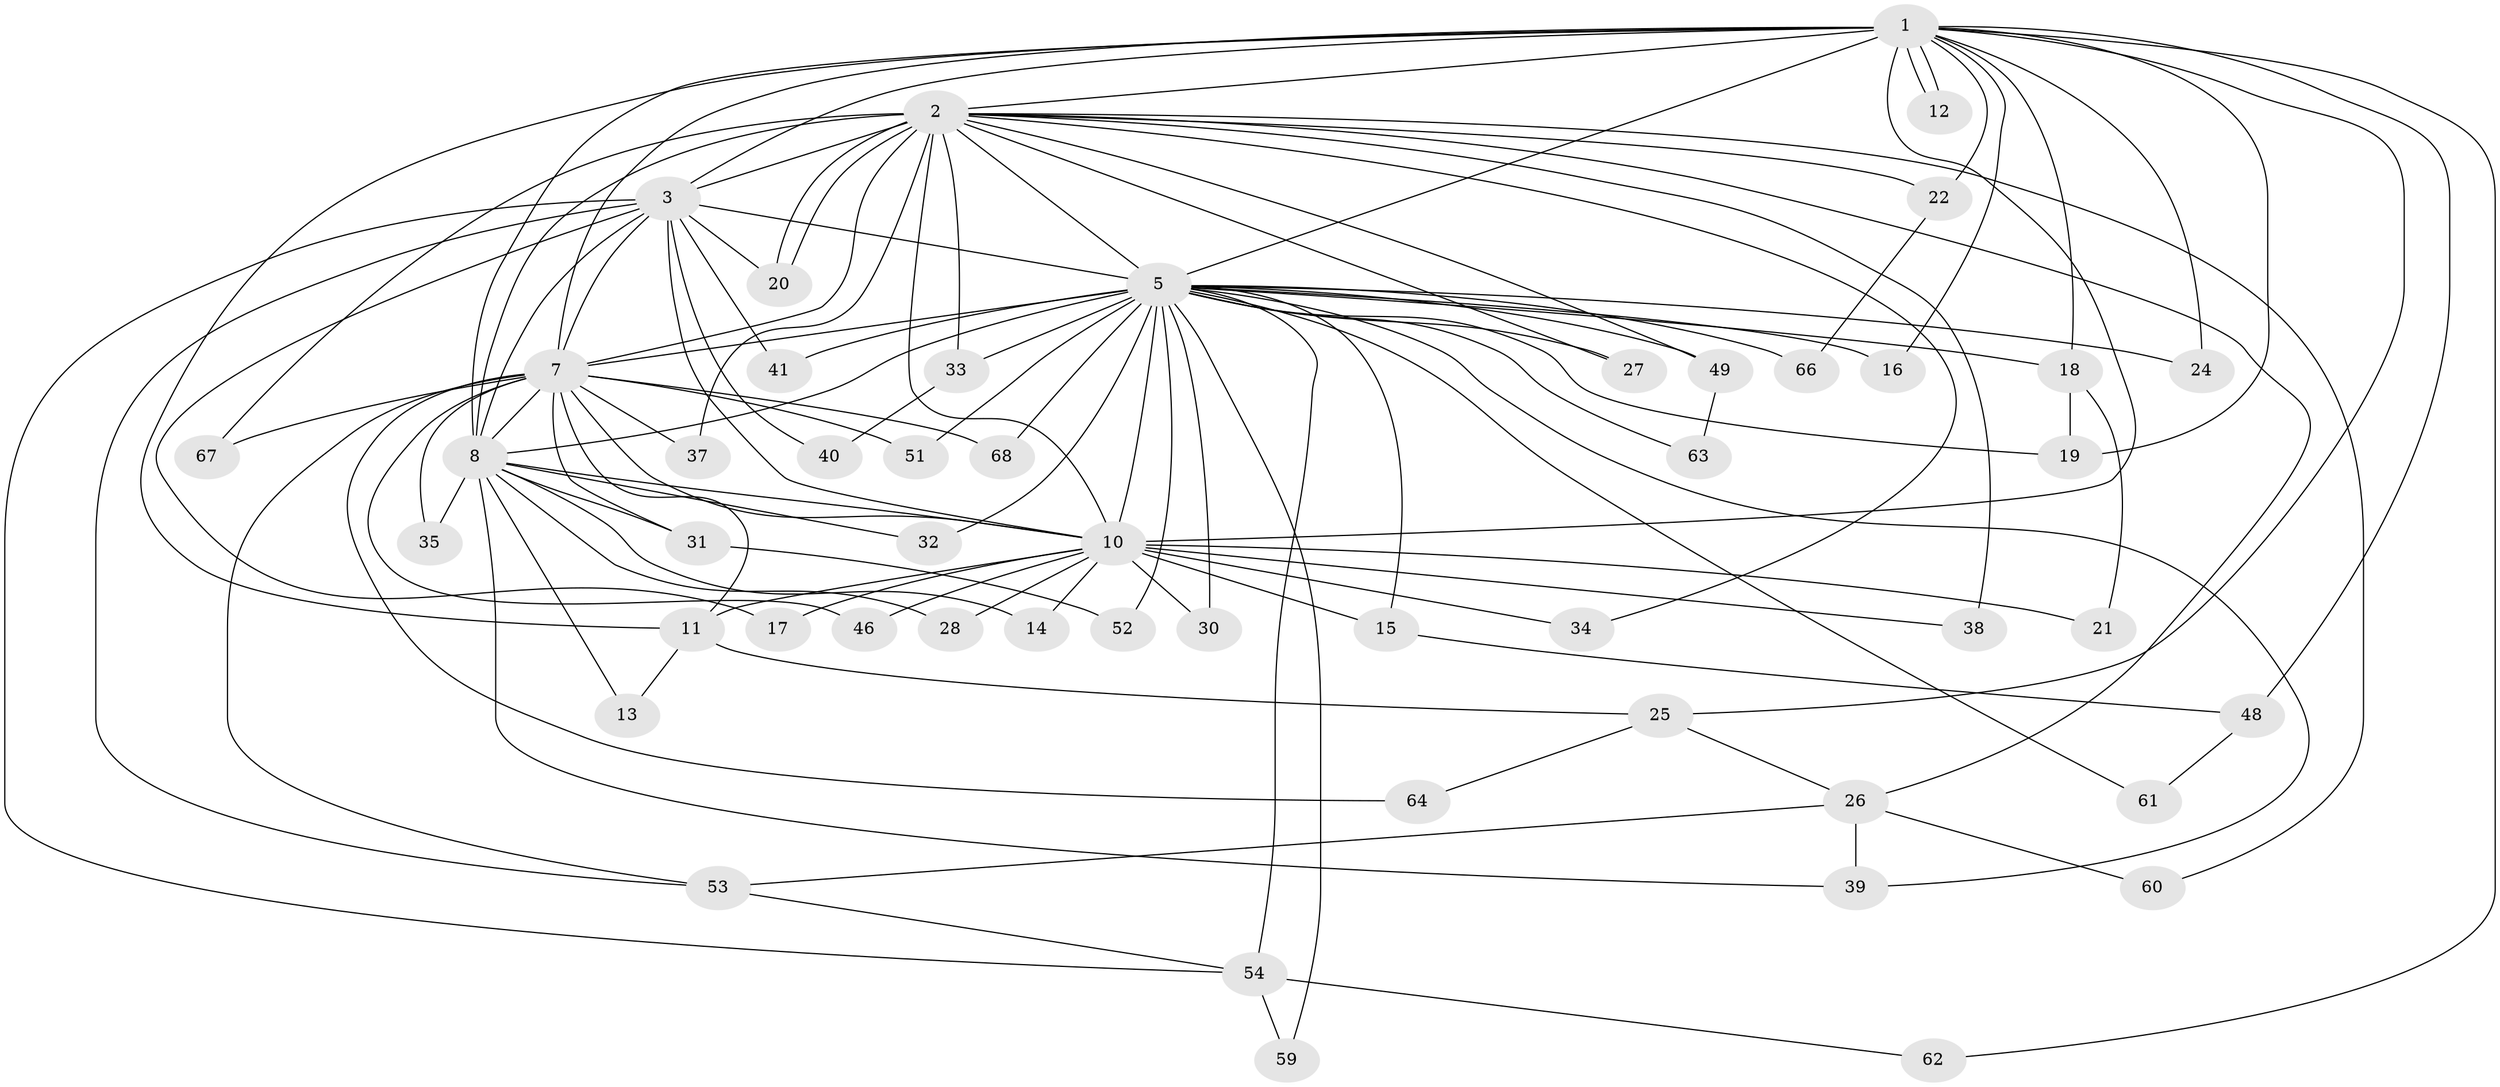 // Generated by graph-tools (version 1.1) at 2025/51/02/27/25 19:51:49]
// undirected, 51 vertices, 115 edges
graph export_dot {
graph [start="1"]
  node [color=gray90,style=filled];
  1 [super="+45"];
  2 [super="+4"];
  3 [super="+43"];
  5 [super="+6"];
  7 [super="+56"];
  8 [super="+9"];
  10 [super="+47"];
  11 [super="+42"];
  12;
  13;
  14;
  15 [super="+23"];
  16;
  17;
  18;
  19 [super="+29"];
  20 [super="+65"];
  21;
  22;
  24;
  25;
  26 [super="+55"];
  27;
  28;
  30;
  31 [super="+50"];
  32;
  33 [super="+36"];
  34;
  35;
  37;
  38;
  39 [super="+44"];
  40;
  41;
  46;
  48;
  49;
  51 [super="+57"];
  52;
  53;
  54 [super="+58"];
  59;
  60;
  61;
  62;
  63;
  64;
  66;
  67;
  68;
  1 -- 2 [weight=2];
  1 -- 3;
  1 -- 5 [weight=2];
  1 -- 7;
  1 -- 8 [weight=2];
  1 -- 10;
  1 -- 12;
  1 -- 12;
  1 -- 16;
  1 -- 18;
  1 -- 22;
  1 -- 24;
  1 -- 25;
  1 -- 62;
  1 -- 48;
  1 -- 11;
  1 -- 19;
  2 -- 3 [weight=3];
  2 -- 5 [weight=4];
  2 -- 7 [weight=2];
  2 -- 8 [weight=4];
  2 -- 10 [weight=3];
  2 -- 20;
  2 -- 20;
  2 -- 22;
  2 -- 26;
  2 -- 27;
  2 -- 33 [weight=2];
  2 -- 34;
  2 -- 38;
  2 -- 60;
  2 -- 67;
  2 -- 37;
  2 -- 49;
  3 -- 5 [weight=2];
  3 -- 7 [weight=2];
  3 -- 8 [weight=2];
  3 -- 10;
  3 -- 17;
  3 -- 40;
  3 -- 41;
  3 -- 53;
  3 -- 54;
  3 -- 20;
  5 -- 7 [weight=2];
  5 -- 8 [weight=4];
  5 -- 10 [weight=2];
  5 -- 15 [weight=2];
  5 -- 30;
  5 -- 32;
  5 -- 33;
  5 -- 51 [weight=2];
  5 -- 68;
  5 -- 66;
  5 -- 16;
  5 -- 18;
  5 -- 19;
  5 -- 24;
  5 -- 27;
  5 -- 39;
  5 -- 41;
  5 -- 49;
  5 -- 52;
  5 -- 54;
  5 -- 59;
  5 -- 61;
  5 -- 63;
  7 -- 8 [weight=2];
  7 -- 10;
  7 -- 11;
  7 -- 31;
  7 -- 35;
  7 -- 37;
  7 -- 46;
  7 -- 51;
  7 -- 53;
  7 -- 64;
  7 -- 67;
  7 -- 68;
  8 -- 10 [weight=2];
  8 -- 13;
  8 -- 14;
  8 -- 28;
  8 -- 31 [weight=2];
  8 -- 32;
  8 -- 35;
  8 -- 39;
  10 -- 11 [weight=2];
  10 -- 14;
  10 -- 15;
  10 -- 17;
  10 -- 21;
  10 -- 28;
  10 -- 30;
  10 -- 34;
  10 -- 38;
  10 -- 46;
  11 -- 13;
  11 -- 25;
  15 -- 48;
  18 -- 19;
  18 -- 21;
  22 -- 66;
  25 -- 26;
  25 -- 64;
  26 -- 39;
  26 -- 60;
  26 -- 53;
  31 -- 52;
  33 -- 40;
  48 -- 61;
  49 -- 63;
  53 -- 54;
  54 -- 59;
  54 -- 62;
}
